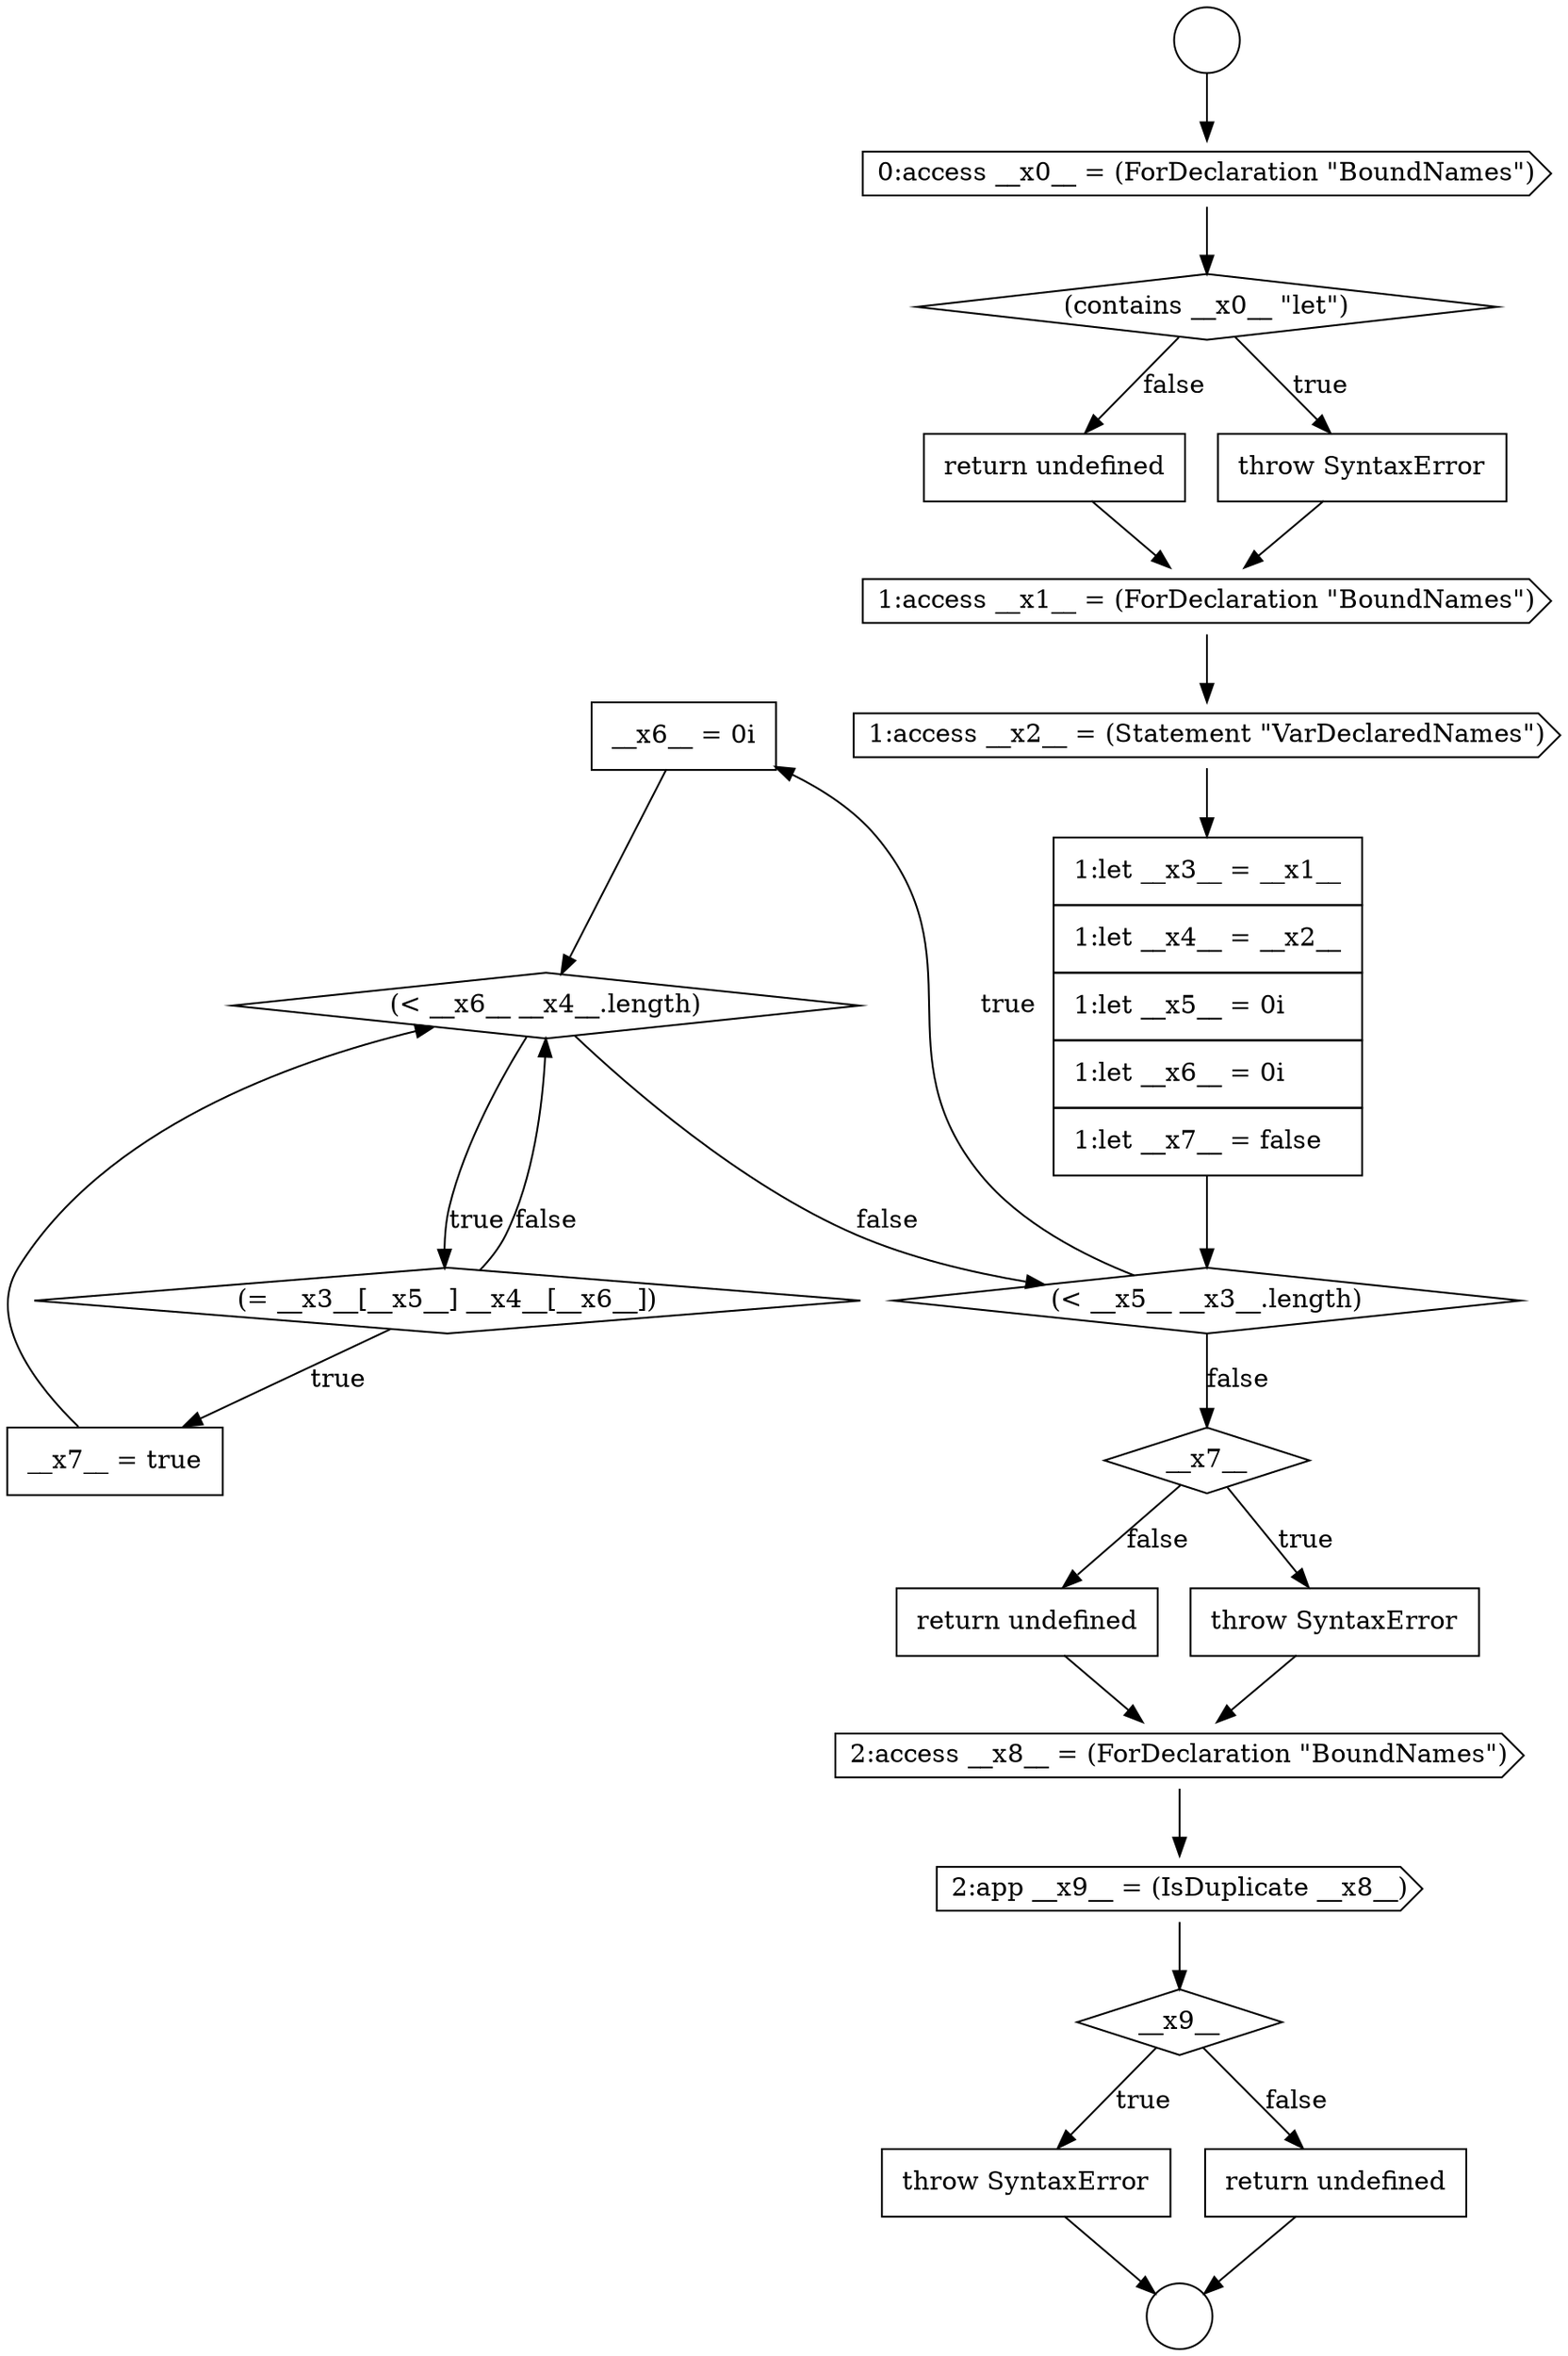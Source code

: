 digraph {
  node16576 [shape=none, margin=0, label=<<font color="black">
    <table border="0" cellborder="1" cellspacing="0" cellpadding="10">
      <tr><td align="left">__x6__ = 0i</td></tr>
    </table>
  </font>> color="black" fillcolor="white" style=filled]
  node16584 [shape=cds, label=<<font color="black">2:app __x9__ = (IsDuplicate __x8__)</font>> color="black" fillcolor="white" style=filled]
  node16577 [shape=diamond, label=<<font color="black">(&lt; __x6__ __x4__.length)</font>> color="black" fillcolor="white" style=filled]
  node16569 [shape=diamond, label=<<font color="black">(contains __x0__ &quot;let&quot;)</font>> color="black" fillcolor="white" style=filled]
  node16580 [shape=diamond, label=<<font color="black">__x7__</font>> color="black" fillcolor="white" style=filled]
  node16567 [shape=circle label=" " color="black" fillcolor="white" style=filled]
  node16574 [shape=none, margin=0, label=<<font color="black">
    <table border="0" cellborder="1" cellspacing="0" cellpadding="10">
      <tr><td align="left">1:let __x3__ = __x1__</td></tr>
      <tr><td align="left">1:let __x4__ = __x2__</td></tr>
      <tr><td align="left">1:let __x5__ = 0i</td></tr>
      <tr><td align="left">1:let __x6__ = 0i</td></tr>
      <tr><td align="left">1:let __x7__ = false</td></tr>
    </table>
  </font>> color="black" fillcolor="white" style=filled]
  node16579 [shape=none, margin=0, label=<<font color="black">
    <table border="0" cellborder="1" cellspacing="0" cellpadding="10">
      <tr><td align="left">__x7__ = true</td></tr>
    </table>
  </font>> color="black" fillcolor="white" style=filled]
  node16582 [shape=none, margin=0, label=<<font color="black">
    <table border="0" cellborder="1" cellspacing="0" cellpadding="10">
      <tr><td align="left">return undefined</td></tr>
    </table>
  </font>> color="black" fillcolor="white" style=filled]
  node16575 [shape=diamond, label=<<font color="black">(&lt; __x5__ __x3__.length)</font>> color="black" fillcolor="white" style=filled]
  node16586 [shape=none, margin=0, label=<<font color="black">
    <table border="0" cellborder="1" cellspacing="0" cellpadding="10">
      <tr><td align="left">throw SyntaxError</td></tr>
    </table>
  </font>> color="black" fillcolor="white" style=filled]
  node16571 [shape=none, margin=0, label=<<font color="black">
    <table border="0" cellborder="1" cellspacing="0" cellpadding="10">
      <tr><td align="left">return undefined</td></tr>
    </table>
  </font>> color="black" fillcolor="white" style=filled]
  node16578 [shape=diamond, label=<<font color="black">(= __x3__[__x5__] __x4__[__x6__])</font>> color="black" fillcolor="white" style=filled]
  node16566 [shape=circle label=" " color="black" fillcolor="white" style=filled]
  node16581 [shape=none, margin=0, label=<<font color="black">
    <table border="0" cellborder="1" cellspacing="0" cellpadding="10">
      <tr><td align="left">throw SyntaxError</td></tr>
    </table>
  </font>> color="black" fillcolor="white" style=filled]
  node16572 [shape=cds, label=<<font color="black">1:access __x1__ = (ForDeclaration &quot;BoundNames&quot;)</font>> color="black" fillcolor="white" style=filled]
  node16587 [shape=none, margin=0, label=<<font color="black">
    <table border="0" cellborder="1" cellspacing="0" cellpadding="10">
      <tr><td align="left">return undefined</td></tr>
    </table>
  </font>> color="black" fillcolor="white" style=filled]
  node16568 [shape=cds, label=<<font color="black">0:access __x0__ = (ForDeclaration &quot;BoundNames&quot;)</font>> color="black" fillcolor="white" style=filled]
  node16583 [shape=cds, label=<<font color="black">2:access __x8__ = (ForDeclaration &quot;BoundNames&quot;)</font>> color="black" fillcolor="white" style=filled]
  node16573 [shape=cds, label=<<font color="black">1:access __x2__ = (Statement &quot;VarDeclaredNames&quot;)</font>> color="black" fillcolor="white" style=filled]
  node16570 [shape=none, margin=0, label=<<font color="black">
    <table border="0" cellborder="1" cellspacing="0" cellpadding="10">
      <tr><td align="left">throw SyntaxError</td></tr>
    </table>
  </font>> color="black" fillcolor="white" style=filled]
  node16585 [shape=diamond, label=<<font color="black">__x9__</font>> color="black" fillcolor="white" style=filled]
  node16584 -> node16585 [ color="black"]
  node16585 -> node16586 [label=<<font color="black">true</font>> color="black"]
  node16585 -> node16587 [label=<<font color="black">false</font>> color="black"]
  node16566 -> node16568 [ color="black"]
  node16580 -> node16581 [label=<<font color="black">true</font>> color="black"]
  node16580 -> node16582 [label=<<font color="black">false</font>> color="black"]
  node16577 -> node16578 [label=<<font color="black">true</font>> color="black"]
  node16577 -> node16575 [label=<<font color="black">false</font>> color="black"]
  node16573 -> node16574 [ color="black"]
  node16575 -> node16576 [label=<<font color="black">true</font>> color="black"]
  node16575 -> node16580 [label=<<font color="black">false</font>> color="black"]
  node16576 -> node16577 [ color="black"]
  node16574 -> node16575 [ color="black"]
  node16570 -> node16572 [ color="black"]
  node16586 -> node16567 [ color="black"]
  node16587 -> node16567 [ color="black"]
  node16583 -> node16584 [ color="black"]
  node16582 -> node16583 [ color="black"]
  node16568 -> node16569 [ color="black"]
  node16579 -> node16577 [ color="black"]
  node16581 -> node16583 [ color="black"]
  node16572 -> node16573 [ color="black"]
  node16571 -> node16572 [ color="black"]
  node16578 -> node16579 [label=<<font color="black">true</font>> color="black"]
  node16578 -> node16577 [label=<<font color="black">false</font>> color="black"]
  node16569 -> node16570 [label=<<font color="black">true</font>> color="black"]
  node16569 -> node16571 [label=<<font color="black">false</font>> color="black"]
}
